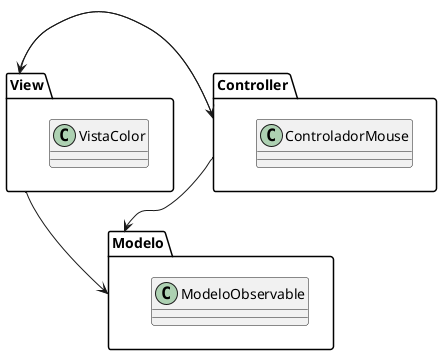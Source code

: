 @startuml

package "Modelo" {
        class ModeloObservable
}

package "Controller" {
        class ControladorMouse
}

package "View" {
        class VistaColor
}


View -> Controller
Controller -> View
View --> Modelo
Controller -> Modelo

@enduml

